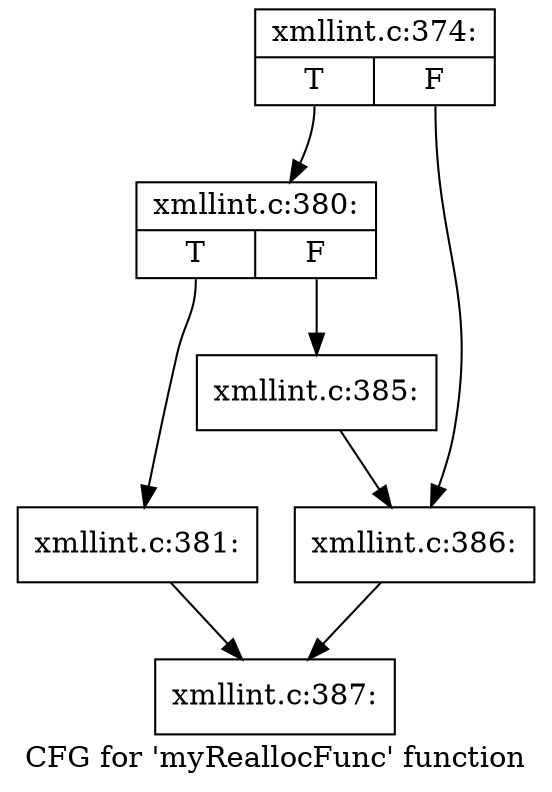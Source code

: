 digraph "CFG for 'myReallocFunc' function" {
	label="CFG for 'myReallocFunc' function";

	Node0x4a22cb0 [shape=record,label="{xmllint.c:374:|{<s0>T|<s1>F}}"];
	Node0x4a22cb0:s0 -> Node0x484fac0;
	Node0x4a22cb0:s1 -> Node0x484fdf0;
	Node0x484fac0 [shape=record,label="{xmllint.c:380:|{<s0>T|<s1>F}}"];
	Node0x484fac0:s0 -> Node0x484ff20;
	Node0x484fac0:s1 -> Node0x4a27c20;
	Node0x484ff20 [shape=record,label="{xmllint.c:381:}"];
	Node0x484ff20 -> Node0x4a23090;
	Node0x4a27c20 [shape=record,label="{xmllint.c:385:}"];
	Node0x4a27c20 -> Node0x484fdf0;
	Node0x484fdf0 [shape=record,label="{xmllint.c:386:}"];
	Node0x484fdf0 -> Node0x4a23090;
	Node0x4a23090 [shape=record,label="{xmllint.c:387:}"];
}
